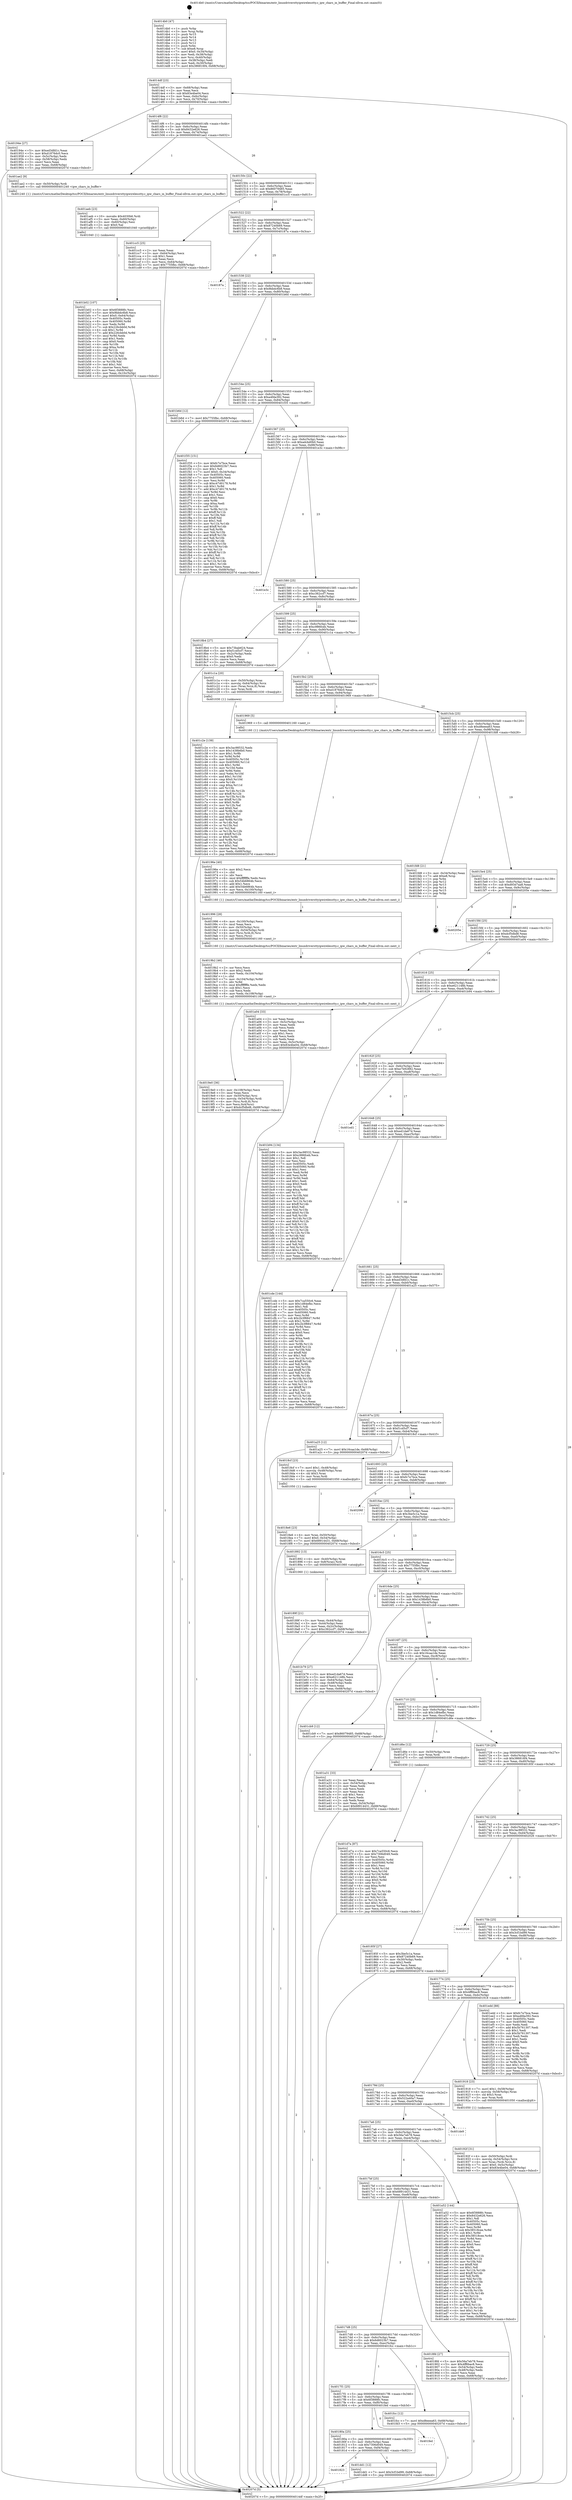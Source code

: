 digraph "0x4014b0" {
  label = "0x4014b0 (/mnt/c/Users/mathe/Desktop/tcc/POCII/binaries/extr_linuxdriversttyipwirelesstty.c_ipw_chars_in_buffer_Final-ollvm.out::main(0))"
  labelloc = "t"
  node[shape=record]

  Entry [label="",width=0.3,height=0.3,shape=circle,fillcolor=black,style=filled]
  "0x4014df" [label="{
     0x4014df [23]\l
     | [instrs]\l
     &nbsp;&nbsp;0x4014df \<+3\>: mov -0x68(%rbp),%eax\l
     &nbsp;&nbsp;0x4014e2 \<+2\>: mov %eax,%ecx\l
     &nbsp;&nbsp;0x4014e4 \<+6\>: sub $0x83e4be04,%ecx\l
     &nbsp;&nbsp;0x4014ea \<+3\>: mov %eax,-0x6c(%rbp)\l
     &nbsp;&nbsp;0x4014ed \<+3\>: mov %ecx,-0x70(%rbp)\l
     &nbsp;&nbsp;0x4014f0 \<+6\>: je 000000000040194e \<main+0x49e\>\l
  }"]
  "0x40194e" [label="{
     0x40194e [27]\l
     | [instrs]\l
     &nbsp;&nbsp;0x40194e \<+5\>: mov $0xed3dfd1c,%eax\l
     &nbsp;&nbsp;0x401953 \<+5\>: mov $0xd1876dc0,%ecx\l
     &nbsp;&nbsp;0x401958 \<+3\>: mov -0x5c(%rbp),%edx\l
     &nbsp;&nbsp;0x40195b \<+3\>: cmp -0x58(%rbp),%edx\l
     &nbsp;&nbsp;0x40195e \<+3\>: cmovl %ecx,%eax\l
     &nbsp;&nbsp;0x401961 \<+3\>: mov %eax,-0x68(%rbp)\l
     &nbsp;&nbsp;0x401964 \<+5\>: jmp 000000000040207d \<main+0xbcd\>\l
  }"]
  "0x4014f6" [label="{
     0x4014f6 [22]\l
     | [instrs]\l
     &nbsp;&nbsp;0x4014f6 \<+5\>: jmp 00000000004014fb \<main+0x4b\>\l
     &nbsp;&nbsp;0x4014fb \<+3\>: mov -0x6c(%rbp),%eax\l
     &nbsp;&nbsp;0x4014fe \<+5\>: sub $0x8432e626,%eax\l
     &nbsp;&nbsp;0x401503 \<+3\>: mov %eax,-0x74(%rbp)\l
     &nbsp;&nbsp;0x401506 \<+6\>: je 0000000000401ae2 \<main+0x632\>\l
  }"]
  Exit [label="",width=0.3,height=0.3,shape=circle,fillcolor=black,style=filled,peripheries=2]
  "0x401ae2" [label="{
     0x401ae2 [9]\l
     | [instrs]\l
     &nbsp;&nbsp;0x401ae2 \<+4\>: mov -0x50(%rbp),%rdi\l
     &nbsp;&nbsp;0x401ae6 \<+5\>: call 0000000000401240 \<ipw_chars_in_buffer\>\l
     | [calls]\l
     &nbsp;&nbsp;0x401240 \{1\} (/mnt/c/Users/mathe/Desktop/tcc/POCII/binaries/extr_linuxdriversttyipwirelesstty.c_ipw_chars_in_buffer_Final-ollvm.out::ipw_chars_in_buffer)\l
  }"]
  "0x40150c" [label="{
     0x40150c [22]\l
     | [instrs]\l
     &nbsp;&nbsp;0x40150c \<+5\>: jmp 0000000000401511 \<main+0x61\>\l
     &nbsp;&nbsp;0x401511 \<+3\>: mov -0x6c(%rbp),%eax\l
     &nbsp;&nbsp;0x401514 \<+5\>: sub $0x86079485,%eax\l
     &nbsp;&nbsp;0x401519 \<+3\>: mov %eax,-0x78(%rbp)\l
     &nbsp;&nbsp;0x40151c \<+6\>: je 0000000000401cc5 \<main+0x815\>\l
  }"]
  "0x401823" [label="{
     0x401823\l
  }", style=dashed]
  "0x401cc5" [label="{
     0x401cc5 [25]\l
     | [instrs]\l
     &nbsp;&nbsp;0x401cc5 \<+2\>: xor %eax,%eax\l
     &nbsp;&nbsp;0x401cc7 \<+3\>: mov -0x64(%rbp),%ecx\l
     &nbsp;&nbsp;0x401cca \<+3\>: sub $0x1,%eax\l
     &nbsp;&nbsp;0x401ccd \<+2\>: sub %eax,%ecx\l
     &nbsp;&nbsp;0x401ccf \<+3\>: mov %ecx,-0x64(%rbp)\l
     &nbsp;&nbsp;0x401cd2 \<+7\>: movl $0x7755fbc,-0x68(%rbp)\l
     &nbsp;&nbsp;0x401cd9 \<+5\>: jmp 000000000040207d \<main+0xbcd\>\l
  }"]
  "0x401522" [label="{
     0x401522 [22]\l
     | [instrs]\l
     &nbsp;&nbsp;0x401522 \<+5\>: jmp 0000000000401527 \<main+0x77\>\l
     &nbsp;&nbsp;0x401527 \<+3\>: mov -0x6c(%rbp),%eax\l
     &nbsp;&nbsp;0x40152a \<+5\>: sub $0x87240b69,%eax\l
     &nbsp;&nbsp;0x40152f \<+3\>: mov %eax,-0x7c(%rbp)\l
     &nbsp;&nbsp;0x401532 \<+6\>: je 000000000040187a \<main+0x3ca\>\l
  }"]
  "0x401dd1" [label="{
     0x401dd1 [12]\l
     | [instrs]\l
     &nbsp;&nbsp;0x401dd1 \<+7\>: movl $0x3cf1bd99,-0x68(%rbp)\l
     &nbsp;&nbsp;0x401dd8 \<+5\>: jmp 000000000040207d \<main+0xbcd\>\l
  }"]
  "0x40187a" [label="{
     0x40187a\l
  }", style=dashed]
  "0x401538" [label="{
     0x401538 [22]\l
     | [instrs]\l
     &nbsp;&nbsp;0x401538 \<+5\>: jmp 000000000040153d \<main+0x8d\>\l
     &nbsp;&nbsp;0x40153d \<+3\>: mov -0x6c(%rbp),%eax\l
     &nbsp;&nbsp;0x401540 \<+5\>: sub $0x9bbdc6b8,%eax\l
     &nbsp;&nbsp;0x401545 \<+3\>: mov %eax,-0x80(%rbp)\l
     &nbsp;&nbsp;0x401548 \<+6\>: je 0000000000401b6d \<main+0x6bd\>\l
  }"]
  "0x40180a" [label="{
     0x40180a [25]\l
     | [instrs]\l
     &nbsp;&nbsp;0x40180a \<+5\>: jmp 000000000040180f \<main+0x35f\>\l
     &nbsp;&nbsp;0x40180f \<+3\>: mov -0x6c(%rbp),%eax\l
     &nbsp;&nbsp;0x401812 \<+5\>: sub $0x7306d049,%eax\l
     &nbsp;&nbsp;0x401817 \<+6\>: mov %eax,-0xf4(%rbp)\l
     &nbsp;&nbsp;0x40181d \<+6\>: je 0000000000401dd1 \<main+0x921\>\l
  }"]
  "0x401b6d" [label="{
     0x401b6d [12]\l
     | [instrs]\l
     &nbsp;&nbsp;0x401b6d \<+7\>: movl $0x7755fbc,-0x68(%rbp)\l
     &nbsp;&nbsp;0x401b74 \<+5\>: jmp 000000000040207d \<main+0xbcd\>\l
  }"]
  "0x40154e" [label="{
     0x40154e [25]\l
     | [instrs]\l
     &nbsp;&nbsp;0x40154e \<+5\>: jmp 0000000000401553 \<main+0xa3\>\l
     &nbsp;&nbsp;0x401553 \<+3\>: mov -0x6c(%rbp),%eax\l
     &nbsp;&nbsp;0x401556 \<+5\>: sub $0xa4fda392,%eax\l
     &nbsp;&nbsp;0x40155b \<+6\>: mov %eax,-0x84(%rbp)\l
     &nbsp;&nbsp;0x401561 \<+6\>: je 0000000000401f35 \<main+0xa85\>\l
  }"]
  "0x401fed" [label="{
     0x401fed\l
  }", style=dashed]
  "0x401f35" [label="{
     0x401f35 [151]\l
     | [instrs]\l
     &nbsp;&nbsp;0x401f35 \<+5\>: mov $0xfc7e7bce,%eax\l
     &nbsp;&nbsp;0x401f3a \<+5\>: mov $0x6d6023b7,%ecx\l
     &nbsp;&nbsp;0x401f3f \<+2\>: mov $0x1,%dl\l
     &nbsp;&nbsp;0x401f41 \<+7\>: movl $0x0,-0x34(%rbp)\l
     &nbsp;&nbsp;0x401f48 \<+7\>: mov 0x40505c,%esi\l
     &nbsp;&nbsp;0x401f4f \<+7\>: mov 0x405060,%edi\l
     &nbsp;&nbsp;0x401f56 \<+3\>: mov %esi,%r8d\l
     &nbsp;&nbsp;0x401f59 \<+7\>: sub $0xc47d0178,%r8d\l
     &nbsp;&nbsp;0x401f60 \<+4\>: sub $0x1,%r8d\l
     &nbsp;&nbsp;0x401f64 \<+7\>: add $0xc47d0178,%r8d\l
     &nbsp;&nbsp;0x401f6b \<+4\>: imul %r8d,%esi\l
     &nbsp;&nbsp;0x401f6f \<+3\>: and $0x1,%esi\l
     &nbsp;&nbsp;0x401f72 \<+3\>: cmp $0x0,%esi\l
     &nbsp;&nbsp;0x401f75 \<+4\>: sete %r9b\l
     &nbsp;&nbsp;0x401f79 \<+3\>: cmp $0xa,%edi\l
     &nbsp;&nbsp;0x401f7c \<+4\>: setl %r10b\l
     &nbsp;&nbsp;0x401f80 \<+3\>: mov %r9b,%r11b\l
     &nbsp;&nbsp;0x401f83 \<+4\>: xor $0xff,%r11b\l
     &nbsp;&nbsp;0x401f87 \<+3\>: mov %r10b,%bl\l
     &nbsp;&nbsp;0x401f8a \<+3\>: xor $0xff,%bl\l
     &nbsp;&nbsp;0x401f8d \<+3\>: xor $0x1,%dl\l
     &nbsp;&nbsp;0x401f90 \<+3\>: mov %r11b,%r14b\l
     &nbsp;&nbsp;0x401f93 \<+4\>: and $0xff,%r14b\l
     &nbsp;&nbsp;0x401f97 \<+3\>: and %dl,%r9b\l
     &nbsp;&nbsp;0x401f9a \<+3\>: mov %bl,%r15b\l
     &nbsp;&nbsp;0x401f9d \<+4\>: and $0xff,%r15b\l
     &nbsp;&nbsp;0x401fa1 \<+3\>: and %dl,%r10b\l
     &nbsp;&nbsp;0x401fa4 \<+3\>: or %r9b,%r14b\l
     &nbsp;&nbsp;0x401fa7 \<+3\>: or %r10b,%r15b\l
     &nbsp;&nbsp;0x401faa \<+3\>: xor %r15b,%r14b\l
     &nbsp;&nbsp;0x401fad \<+3\>: or %bl,%r11b\l
     &nbsp;&nbsp;0x401fb0 \<+4\>: xor $0xff,%r11b\l
     &nbsp;&nbsp;0x401fb4 \<+3\>: or $0x1,%dl\l
     &nbsp;&nbsp;0x401fb7 \<+3\>: and %dl,%r11b\l
     &nbsp;&nbsp;0x401fba \<+3\>: or %r11b,%r14b\l
     &nbsp;&nbsp;0x401fbd \<+4\>: test $0x1,%r14b\l
     &nbsp;&nbsp;0x401fc1 \<+3\>: cmovne %ecx,%eax\l
     &nbsp;&nbsp;0x401fc4 \<+3\>: mov %eax,-0x68(%rbp)\l
     &nbsp;&nbsp;0x401fc7 \<+5\>: jmp 000000000040207d \<main+0xbcd\>\l
  }"]
  "0x401567" [label="{
     0x401567 [25]\l
     | [instrs]\l
     &nbsp;&nbsp;0x401567 \<+5\>: jmp 000000000040156c \<main+0xbc\>\l
     &nbsp;&nbsp;0x40156c \<+3\>: mov -0x6c(%rbp),%eax\l
     &nbsp;&nbsp;0x40156f \<+5\>: sub $0xadcbd0b0,%eax\l
     &nbsp;&nbsp;0x401574 \<+6\>: mov %eax,-0x88(%rbp)\l
     &nbsp;&nbsp;0x40157a \<+6\>: je 0000000000401e3c \<main+0x98c\>\l
  }"]
  "0x4017f1" [label="{
     0x4017f1 [25]\l
     | [instrs]\l
     &nbsp;&nbsp;0x4017f1 \<+5\>: jmp 00000000004017f6 \<main+0x346\>\l
     &nbsp;&nbsp;0x4017f6 \<+3\>: mov -0x6c(%rbp),%eax\l
     &nbsp;&nbsp;0x4017f9 \<+5\>: sub $0x6f3888fc,%eax\l
     &nbsp;&nbsp;0x4017fe \<+6\>: mov %eax,-0xf0(%rbp)\l
     &nbsp;&nbsp;0x401804 \<+6\>: je 0000000000401fed \<main+0xb3d\>\l
  }"]
  "0x401e3c" [label="{
     0x401e3c\l
  }", style=dashed]
  "0x401580" [label="{
     0x401580 [25]\l
     | [instrs]\l
     &nbsp;&nbsp;0x401580 \<+5\>: jmp 0000000000401585 \<main+0xd5\>\l
     &nbsp;&nbsp;0x401585 \<+3\>: mov -0x6c(%rbp),%eax\l
     &nbsp;&nbsp;0x401588 \<+5\>: sub $0xc362ccf7,%eax\l
     &nbsp;&nbsp;0x40158d \<+6\>: mov %eax,-0x8c(%rbp)\l
     &nbsp;&nbsp;0x401593 \<+6\>: je 00000000004018b4 \<main+0x404\>\l
  }"]
  "0x401fcc" [label="{
     0x401fcc [12]\l
     | [instrs]\l
     &nbsp;&nbsp;0x401fcc \<+7\>: movl $0xd8eeea63,-0x68(%rbp)\l
     &nbsp;&nbsp;0x401fd3 \<+5\>: jmp 000000000040207d \<main+0xbcd\>\l
  }"]
  "0x4018b4" [label="{
     0x4018b4 [27]\l
     | [instrs]\l
     &nbsp;&nbsp;0x4018b4 \<+5\>: mov $0x73bab624,%eax\l
     &nbsp;&nbsp;0x4018b9 \<+5\>: mov $0xf1cd5cf7,%ecx\l
     &nbsp;&nbsp;0x4018be \<+3\>: mov -0x2c(%rbp),%edx\l
     &nbsp;&nbsp;0x4018c1 \<+3\>: cmp $0x0,%edx\l
     &nbsp;&nbsp;0x4018c4 \<+3\>: cmove %ecx,%eax\l
     &nbsp;&nbsp;0x4018c7 \<+3\>: mov %eax,-0x68(%rbp)\l
     &nbsp;&nbsp;0x4018ca \<+5\>: jmp 000000000040207d \<main+0xbcd\>\l
  }"]
  "0x401599" [label="{
     0x401599 [25]\l
     | [instrs]\l
     &nbsp;&nbsp;0x401599 \<+5\>: jmp 000000000040159e \<main+0xee\>\l
     &nbsp;&nbsp;0x40159e \<+3\>: mov -0x6c(%rbp),%eax\l
     &nbsp;&nbsp;0x4015a1 \<+5\>: sub $0xc986fceb,%eax\l
     &nbsp;&nbsp;0x4015a6 \<+6\>: mov %eax,-0x90(%rbp)\l
     &nbsp;&nbsp;0x4015ac \<+6\>: je 0000000000401c1a \<main+0x76a\>\l
  }"]
  "0x401d7a" [label="{
     0x401d7a [87]\l
     | [instrs]\l
     &nbsp;&nbsp;0x401d7a \<+5\>: mov $0x7ca550c6,%ecx\l
     &nbsp;&nbsp;0x401d7f \<+5\>: mov $0x7306d049,%edx\l
     &nbsp;&nbsp;0x401d84 \<+2\>: xor %esi,%esi\l
     &nbsp;&nbsp;0x401d86 \<+8\>: mov 0x40505c,%r8d\l
     &nbsp;&nbsp;0x401d8e \<+8\>: mov 0x405060,%r9d\l
     &nbsp;&nbsp;0x401d96 \<+3\>: sub $0x1,%esi\l
     &nbsp;&nbsp;0x401d99 \<+3\>: mov %r8d,%r10d\l
     &nbsp;&nbsp;0x401d9c \<+3\>: add %esi,%r10d\l
     &nbsp;&nbsp;0x401d9f \<+4\>: imul %r10d,%r8d\l
     &nbsp;&nbsp;0x401da3 \<+4\>: and $0x1,%r8d\l
     &nbsp;&nbsp;0x401da7 \<+4\>: cmp $0x0,%r8d\l
     &nbsp;&nbsp;0x401dab \<+4\>: sete %r11b\l
     &nbsp;&nbsp;0x401daf \<+4\>: cmp $0xa,%r9d\l
     &nbsp;&nbsp;0x401db3 \<+3\>: setl %bl\l
     &nbsp;&nbsp;0x401db6 \<+3\>: mov %r11b,%r14b\l
     &nbsp;&nbsp;0x401db9 \<+3\>: and %bl,%r14b\l
     &nbsp;&nbsp;0x401dbc \<+3\>: xor %bl,%r11b\l
     &nbsp;&nbsp;0x401dbf \<+3\>: or %r11b,%r14b\l
     &nbsp;&nbsp;0x401dc2 \<+4\>: test $0x1,%r14b\l
     &nbsp;&nbsp;0x401dc6 \<+3\>: cmovne %edx,%ecx\l
     &nbsp;&nbsp;0x401dc9 \<+3\>: mov %ecx,-0x68(%rbp)\l
     &nbsp;&nbsp;0x401dcc \<+5\>: jmp 000000000040207d \<main+0xbcd\>\l
  }"]
  "0x401c1a" [label="{
     0x401c1a [20]\l
     | [instrs]\l
     &nbsp;&nbsp;0x401c1a \<+4\>: mov -0x50(%rbp),%rax\l
     &nbsp;&nbsp;0x401c1e \<+4\>: movslq -0x64(%rbp),%rcx\l
     &nbsp;&nbsp;0x401c22 \<+4\>: mov (%rax,%rcx,8),%rax\l
     &nbsp;&nbsp;0x401c26 \<+3\>: mov %rax,%rdi\l
     &nbsp;&nbsp;0x401c29 \<+5\>: call 0000000000401030 \<free@plt\>\l
     | [calls]\l
     &nbsp;&nbsp;0x401030 \{1\} (unknown)\l
  }"]
  "0x4015b2" [label="{
     0x4015b2 [25]\l
     | [instrs]\l
     &nbsp;&nbsp;0x4015b2 \<+5\>: jmp 00000000004015b7 \<main+0x107\>\l
     &nbsp;&nbsp;0x4015b7 \<+3\>: mov -0x6c(%rbp),%eax\l
     &nbsp;&nbsp;0x4015ba \<+5\>: sub $0xd1876dc0,%eax\l
     &nbsp;&nbsp;0x4015bf \<+6\>: mov %eax,-0x94(%rbp)\l
     &nbsp;&nbsp;0x4015c5 \<+6\>: je 0000000000401969 \<main+0x4b9\>\l
  }"]
  "0x401c2e" [label="{
     0x401c2e [139]\l
     | [instrs]\l
     &nbsp;&nbsp;0x401c2e \<+5\>: mov $0x3ac98532,%edx\l
     &nbsp;&nbsp;0x401c33 \<+5\>: mov $0x1438b6b0,%esi\l
     &nbsp;&nbsp;0x401c38 \<+3\>: mov $0x1,%r8b\l
     &nbsp;&nbsp;0x401c3b \<+3\>: xor %r9d,%r9d\l
     &nbsp;&nbsp;0x401c3e \<+8\>: mov 0x40505c,%r10d\l
     &nbsp;&nbsp;0x401c46 \<+8\>: mov 0x405060,%r11d\l
     &nbsp;&nbsp;0x401c4e \<+4\>: sub $0x1,%r9d\l
     &nbsp;&nbsp;0x401c52 \<+3\>: mov %r10d,%ebx\l
     &nbsp;&nbsp;0x401c55 \<+3\>: add %r9d,%ebx\l
     &nbsp;&nbsp;0x401c58 \<+4\>: imul %ebx,%r10d\l
     &nbsp;&nbsp;0x401c5c \<+4\>: and $0x1,%r10d\l
     &nbsp;&nbsp;0x401c60 \<+4\>: cmp $0x0,%r10d\l
     &nbsp;&nbsp;0x401c64 \<+4\>: sete %r14b\l
     &nbsp;&nbsp;0x401c68 \<+4\>: cmp $0xa,%r11d\l
     &nbsp;&nbsp;0x401c6c \<+4\>: setl %r15b\l
     &nbsp;&nbsp;0x401c70 \<+3\>: mov %r14b,%r12b\l
     &nbsp;&nbsp;0x401c73 \<+4\>: xor $0xff,%r12b\l
     &nbsp;&nbsp;0x401c77 \<+3\>: mov %r15b,%r13b\l
     &nbsp;&nbsp;0x401c7a \<+4\>: xor $0xff,%r13b\l
     &nbsp;&nbsp;0x401c7e \<+4\>: xor $0x0,%r8b\l
     &nbsp;&nbsp;0x401c82 \<+3\>: mov %r12b,%al\l
     &nbsp;&nbsp;0x401c85 \<+2\>: and $0x0,%al\l
     &nbsp;&nbsp;0x401c87 \<+3\>: and %r8b,%r14b\l
     &nbsp;&nbsp;0x401c8a \<+3\>: mov %r13b,%cl\l
     &nbsp;&nbsp;0x401c8d \<+3\>: and $0x0,%cl\l
     &nbsp;&nbsp;0x401c90 \<+3\>: and %r8b,%r15b\l
     &nbsp;&nbsp;0x401c93 \<+3\>: or %r14b,%al\l
     &nbsp;&nbsp;0x401c96 \<+3\>: or %r15b,%cl\l
     &nbsp;&nbsp;0x401c99 \<+2\>: xor %cl,%al\l
     &nbsp;&nbsp;0x401c9b \<+3\>: or %r13b,%r12b\l
     &nbsp;&nbsp;0x401c9e \<+4\>: xor $0xff,%r12b\l
     &nbsp;&nbsp;0x401ca2 \<+4\>: or $0x0,%r8b\l
     &nbsp;&nbsp;0x401ca6 \<+3\>: and %r8b,%r12b\l
     &nbsp;&nbsp;0x401ca9 \<+3\>: or %r12b,%al\l
     &nbsp;&nbsp;0x401cac \<+2\>: test $0x1,%al\l
     &nbsp;&nbsp;0x401cae \<+3\>: cmovne %esi,%edx\l
     &nbsp;&nbsp;0x401cb1 \<+3\>: mov %edx,-0x68(%rbp)\l
     &nbsp;&nbsp;0x401cb4 \<+5\>: jmp 000000000040207d \<main+0xbcd\>\l
  }"]
  "0x401969" [label="{
     0x401969 [5]\l
     | [instrs]\l
     &nbsp;&nbsp;0x401969 \<+5\>: call 0000000000401160 \<next_i\>\l
     | [calls]\l
     &nbsp;&nbsp;0x401160 \{1\} (/mnt/c/Users/mathe/Desktop/tcc/POCII/binaries/extr_linuxdriversttyipwirelesstty.c_ipw_chars_in_buffer_Final-ollvm.out::next_i)\l
  }"]
  "0x4015cb" [label="{
     0x4015cb [25]\l
     | [instrs]\l
     &nbsp;&nbsp;0x4015cb \<+5\>: jmp 00000000004015d0 \<main+0x120\>\l
     &nbsp;&nbsp;0x4015d0 \<+3\>: mov -0x6c(%rbp),%eax\l
     &nbsp;&nbsp;0x4015d3 \<+5\>: sub $0xd8eeea63,%eax\l
     &nbsp;&nbsp;0x4015d8 \<+6\>: mov %eax,-0x98(%rbp)\l
     &nbsp;&nbsp;0x4015de \<+6\>: je 0000000000401fd8 \<main+0xb28\>\l
  }"]
  "0x401b02" [label="{
     0x401b02 [107]\l
     | [instrs]\l
     &nbsp;&nbsp;0x401b02 \<+5\>: mov $0x6f3888fc,%esi\l
     &nbsp;&nbsp;0x401b07 \<+5\>: mov $0x9bbdc6b8,%ecx\l
     &nbsp;&nbsp;0x401b0c \<+7\>: movl $0x0,-0x64(%rbp)\l
     &nbsp;&nbsp;0x401b13 \<+7\>: mov 0x40505c,%edx\l
     &nbsp;&nbsp;0x401b1a \<+8\>: mov 0x405060,%r8d\l
     &nbsp;&nbsp;0x401b22 \<+3\>: mov %edx,%r9d\l
     &nbsp;&nbsp;0x401b25 \<+7\>: sub $0x226cbb0d,%r9d\l
     &nbsp;&nbsp;0x401b2c \<+4\>: sub $0x1,%r9d\l
     &nbsp;&nbsp;0x401b30 \<+7\>: add $0x226cbb0d,%r9d\l
     &nbsp;&nbsp;0x401b37 \<+4\>: imul %r9d,%edx\l
     &nbsp;&nbsp;0x401b3b \<+3\>: and $0x1,%edx\l
     &nbsp;&nbsp;0x401b3e \<+3\>: cmp $0x0,%edx\l
     &nbsp;&nbsp;0x401b41 \<+4\>: sete %r10b\l
     &nbsp;&nbsp;0x401b45 \<+4\>: cmp $0xa,%r8d\l
     &nbsp;&nbsp;0x401b49 \<+4\>: setl %r11b\l
     &nbsp;&nbsp;0x401b4d \<+3\>: mov %r10b,%bl\l
     &nbsp;&nbsp;0x401b50 \<+3\>: and %r11b,%bl\l
     &nbsp;&nbsp;0x401b53 \<+3\>: xor %r11b,%r10b\l
     &nbsp;&nbsp;0x401b56 \<+3\>: or %r10b,%bl\l
     &nbsp;&nbsp;0x401b59 \<+3\>: test $0x1,%bl\l
     &nbsp;&nbsp;0x401b5c \<+3\>: cmovne %ecx,%esi\l
     &nbsp;&nbsp;0x401b5f \<+3\>: mov %esi,-0x68(%rbp)\l
     &nbsp;&nbsp;0x401b62 \<+6\>: mov %eax,-0x10c(%rbp)\l
     &nbsp;&nbsp;0x401b68 \<+5\>: jmp 000000000040207d \<main+0xbcd\>\l
  }"]
  "0x401fd8" [label="{
     0x401fd8 [21]\l
     | [instrs]\l
     &nbsp;&nbsp;0x401fd8 \<+3\>: mov -0x34(%rbp),%eax\l
     &nbsp;&nbsp;0x401fdb \<+7\>: add $0xe8,%rsp\l
     &nbsp;&nbsp;0x401fe2 \<+1\>: pop %rbx\l
     &nbsp;&nbsp;0x401fe3 \<+2\>: pop %r12\l
     &nbsp;&nbsp;0x401fe5 \<+2\>: pop %r13\l
     &nbsp;&nbsp;0x401fe7 \<+2\>: pop %r14\l
     &nbsp;&nbsp;0x401fe9 \<+2\>: pop %r15\l
     &nbsp;&nbsp;0x401feb \<+1\>: pop %rbp\l
     &nbsp;&nbsp;0x401fec \<+1\>: ret\l
  }"]
  "0x4015e4" [label="{
     0x4015e4 [25]\l
     | [instrs]\l
     &nbsp;&nbsp;0x4015e4 \<+5\>: jmp 00000000004015e9 \<main+0x139\>\l
     &nbsp;&nbsp;0x4015e9 \<+3\>: mov -0x6c(%rbp),%eax\l
     &nbsp;&nbsp;0x4015ec \<+5\>: sub $0xd93d7aa8,%eax\l
     &nbsp;&nbsp;0x4015f1 \<+6\>: mov %eax,-0x9c(%rbp)\l
     &nbsp;&nbsp;0x4015f7 \<+6\>: je 000000000040205e \<main+0xbae\>\l
  }"]
  "0x401aeb" [label="{
     0x401aeb [23]\l
     | [instrs]\l
     &nbsp;&nbsp;0x401aeb \<+10\>: movabs $0x4030b6,%rdi\l
     &nbsp;&nbsp;0x401af5 \<+3\>: mov %eax,-0x60(%rbp)\l
     &nbsp;&nbsp;0x401af8 \<+3\>: mov -0x60(%rbp),%esi\l
     &nbsp;&nbsp;0x401afb \<+2\>: mov $0x0,%al\l
     &nbsp;&nbsp;0x401afd \<+5\>: call 0000000000401040 \<printf@plt\>\l
     | [calls]\l
     &nbsp;&nbsp;0x401040 \{1\} (unknown)\l
  }"]
  "0x40205e" [label="{
     0x40205e\l
  }", style=dashed]
  "0x4015fd" [label="{
     0x4015fd [25]\l
     | [instrs]\l
     &nbsp;&nbsp;0x4015fd \<+5\>: jmp 0000000000401602 \<main+0x152\>\l
     &nbsp;&nbsp;0x401602 \<+3\>: mov -0x6c(%rbp),%eax\l
     &nbsp;&nbsp;0x401605 \<+5\>: sub $0xdcf5dbd8,%eax\l
     &nbsp;&nbsp;0x40160a \<+6\>: mov %eax,-0xa0(%rbp)\l
     &nbsp;&nbsp;0x401610 \<+6\>: je 0000000000401a04 \<main+0x554\>\l
  }"]
  "0x4019e0" [label="{
     0x4019e0 [36]\l
     | [instrs]\l
     &nbsp;&nbsp;0x4019e0 \<+6\>: mov -0x108(%rbp),%ecx\l
     &nbsp;&nbsp;0x4019e6 \<+3\>: imul %eax,%ecx\l
     &nbsp;&nbsp;0x4019e9 \<+4\>: mov -0x50(%rbp),%rsi\l
     &nbsp;&nbsp;0x4019ed \<+4\>: movslq -0x54(%rbp),%rdi\l
     &nbsp;&nbsp;0x4019f1 \<+4\>: mov (%rsi,%rdi,8),%rsi\l
     &nbsp;&nbsp;0x4019f5 \<+3\>: mov %ecx,0x4(%rsi)\l
     &nbsp;&nbsp;0x4019f8 \<+7\>: movl $0xdcf5dbd8,-0x68(%rbp)\l
     &nbsp;&nbsp;0x4019ff \<+5\>: jmp 000000000040207d \<main+0xbcd\>\l
  }"]
  "0x401a04" [label="{
     0x401a04 [33]\l
     | [instrs]\l
     &nbsp;&nbsp;0x401a04 \<+2\>: xor %eax,%eax\l
     &nbsp;&nbsp;0x401a06 \<+3\>: mov -0x5c(%rbp),%ecx\l
     &nbsp;&nbsp;0x401a09 \<+2\>: mov %eax,%edx\l
     &nbsp;&nbsp;0x401a0b \<+2\>: sub %ecx,%edx\l
     &nbsp;&nbsp;0x401a0d \<+2\>: mov %eax,%ecx\l
     &nbsp;&nbsp;0x401a0f \<+3\>: sub $0x1,%ecx\l
     &nbsp;&nbsp;0x401a12 \<+2\>: add %ecx,%edx\l
     &nbsp;&nbsp;0x401a14 \<+2\>: sub %edx,%eax\l
     &nbsp;&nbsp;0x401a16 \<+3\>: mov %eax,-0x5c(%rbp)\l
     &nbsp;&nbsp;0x401a19 \<+7\>: movl $0x83e4be04,-0x68(%rbp)\l
     &nbsp;&nbsp;0x401a20 \<+5\>: jmp 000000000040207d \<main+0xbcd\>\l
  }"]
  "0x401616" [label="{
     0x401616 [25]\l
     | [instrs]\l
     &nbsp;&nbsp;0x401616 \<+5\>: jmp 000000000040161b \<main+0x16b\>\l
     &nbsp;&nbsp;0x40161b \<+3\>: mov -0x6c(%rbp),%eax\l
     &nbsp;&nbsp;0x40161e \<+5\>: sub $0xe621148b,%eax\l
     &nbsp;&nbsp;0x401623 \<+6\>: mov %eax,-0xa4(%rbp)\l
     &nbsp;&nbsp;0x401629 \<+6\>: je 0000000000401b94 \<main+0x6e4\>\l
  }"]
  "0x4019b2" [label="{
     0x4019b2 [46]\l
     | [instrs]\l
     &nbsp;&nbsp;0x4019b2 \<+2\>: xor %ecx,%ecx\l
     &nbsp;&nbsp;0x4019b4 \<+5\>: mov $0x2,%edx\l
     &nbsp;&nbsp;0x4019b9 \<+6\>: mov %edx,-0x104(%rbp)\l
     &nbsp;&nbsp;0x4019bf \<+1\>: cltd\l
     &nbsp;&nbsp;0x4019c0 \<+7\>: mov -0x104(%rbp),%r8d\l
     &nbsp;&nbsp;0x4019c7 \<+3\>: idiv %r8d\l
     &nbsp;&nbsp;0x4019ca \<+6\>: imul $0xfffffffe,%edx,%edx\l
     &nbsp;&nbsp;0x4019d0 \<+3\>: sub $0x1,%ecx\l
     &nbsp;&nbsp;0x4019d3 \<+2\>: sub %ecx,%edx\l
     &nbsp;&nbsp;0x4019d5 \<+6\>: mov %edx,-0x108(%rbp)\l
     &nbsp;&nbsp;0x4019db \<+5\>: call 0000000000401160 \<next_i\>\l
     | [calls]\l
     &nbsp;&nbsp;0x401160 \{1\} (/mnt/c/Users/mathe/Desktop/tcc/POCII/binaries/extr_linuxdriversttyipwirelesstty.c_ipw_chars_in_buffer_Final-ollvm.out::next_i)\l
  }"]
  "0x401b94" [label="{
     0x401b94 [134]\l
     | [instrs]\l
     &nbsp;&nbsp;0x401b94 \<+5\>: mov $0x3ac98532,%eax\l
     &nbsp;&nbsp;0x401b99 \<+5\>: mov $0xc986fceb,%ecx\l
     &nbsp;&nbsp;0x401b9e \<+2\>: mov $0x1,%dl\l
     &nbsp;&nbsp;0x401ba0 \<+2\>: xor %esi,%esi\l
     &nbsp;&nbsp;0x401ba2 \<+7\>: mov 0x40505c,%edi\l
     &nbsp;&nbsp;0x401ba9 \<+8\>: mov 0x405060,%r8d\l
     &nbsp;&nbsp;0x401bb1 \<+3\>: sub $0x1,%esi\l
     &nbsp;&nbsp;0x401bb4 \<+3\>: mov %edi,%r9d\l
     &nbsp;&nbsp;0x401bb7 \<+3\>: add %esi,%r9d\l
     &nbsp;&nbsp;0x401bba \<+4\>: imul %r9d,%edi\l
     &nbsp;&nbsp;0x401bbe \<+3\>: and $0x1,%edi\l
     &nbsp;&nbsp;0x401bc1 \<+3\>: cmp $0x0,%edi\l
     &nbsp;&nbsp;0x401bc4 \<+4\>: sete %r10b\l
     &nbsp;&nbsp;0x401bc8 \<+4\>: cmp $0xa,%r8d\l
     &nbsp;&nbsp;0x401bcc \<+4\>: setl %r11b\l
     &nbsp;&nbsp;0x401bd0 \<+3\>: mov %r10b,%bl\l
     &nbsp;&nbsp;0x401bd3 \<+3\>: xor $0xff,%bl\l
     &nbsp;&nbsp;0x401bd6 \<+3\>: mov %r11b,%r14b\l
     &nbsp;&nbsp;0x401bd9 \<+4\>: xor $0xff,%r14b\l
     &nbsp;&nbsp;0x401bdd \<+3\>: xor $0x0,%dl\l
     &nbsp;&nbsp;0x401be0 \<+3\>: mov %bl,%r15b\l
     &nbsp;&nbsp;0x401be3 \<+4\>: and $0x0,%r15b\l
     &nbsp;&nbsp;0x401be7 \<+3\>: and %dl,%r10b\l
     &nbsp;&nbsp;0x401bea \<+3\>: mov %r14b,%r12b\l
     &nbsp;&nbsp;0x401bed \<+4\>: and $0x0,%r12b\l
     &nbsp;&nbsp;0x401bf1 \<+3\>: and %dl,%r11b\l
     &nbsp;&nbsp;0x401bf4 \<+3\>: or %r10b,%r15b\l
     &nbsp;&nbsp;0x401bf7 \<+3\>: or %r11b,%r12b\l
     &nbsp;&nbsp;0x401bfa \<+3\>: xor %r12b,%r15b\l
     &nbsp;&nbsp;0x401bfd \<+3\>: or %r14b,%bl\l
     &nbsp;&nbsp;0x401c00 \<+3\>: xor $0xff,%bl\l
     &nbsp;&nbsp;0x401c03 \<+3\>: or $0x0,%dl\l
     &nbsp;&nbsp;0x401c06 \<+2\>: and %dl,%bl\l
     &nbsp;&nbsp;0x401c08 \<+3\>: or %bl,%r15b\l
     &nbsp;&nbsp;0x401c0b \<+4\>: test $0x1,%r15b\l
     &nbsp;&nbsp;0x401c0f \<+3\>: cmovne %ecx,%eax\l
     &nbsp;&nbsp;0x401c12 \<+3\>: mov %eax,-0x68(%rbp)\l
     &nbsp;&nbsp;0x401c15 \<+5\>: jmp 000000000040207d \<main+0xbcd\>\l
  }"]
  "0x40162f" [label="{
     0x40162f [25]\l
     | [instrs]\l
     &nbsp;&nbsp;0x40162f \<+5\>: jmp 0000000000401634 \<main+0x184\>\l
     &nbsp;&nbsp;0x401634 \<+3\>: mov -0x6c(%rbp),%eax\l
     &nbsp;&nbsp;0x401637 \<+5\>: sub $0xe7b92882,%eax\l
     &nbsp;&nbsp;0x40163c \<+6\>: mov %eax,-0xa8(%rbp)\l
     &nbsp;&nbsp;0x401642 \<+6\>: je 0000000000401ed1 \<main+0xa21\>\l
  }"]
  "0x401996" [label="{
     0x401996 [28]\l
     | [instrs]\l
     &nbsp;&nbsp;0x401996 \<+6\>: mov -0x100(%rbp),%ecx\l
     &nbsp;&nbsp;0x40199c \<+3\>: imul %eax,%ecx\l
     &nbsp;&nbsp;0x40199f \<+4\>: mov -0x50(%rbp),%rsi\l
     &nbsp;&nbsp;0x4019a3 \<+4\>: movslq -0x54(%rbp),%rdi\l
     &nbsp;&nbsp;0x4019a7 \<+4\>: mov (%rsi,%rdi,8),%rsi\l
     &nbsp;&nbsp;0x4019ab \<+2\>: mov %ecx,(%rsi)\l
     &nbsp;&nbsp;0x4019ad \<+5\>: call 0000000000401160 \<next_i\>\l
     | [calls]\l
     &nbsp;&nbsp;0x401160 \{1\} (/mnt/c/Users/mathe/Desktop/tcc/POCII/binaries/extr_linuxdriversttyipwirelesstty.c_ipw_chars_in_buffer_Final-ollvm.out::next_i)\l
  }"]
  "0x401ed1" [label="{
     0x401ed1\l
  }", style=dashed]
  "0x401648" [label="{
     0x401648 [25]\l
     | [instrs]\l
     &nbsp;&nbsp;0x401648 \<+5\>: jmp 000000000040164d \<main+0x19d\>\l
     &nbsp;&nbsp;0x40164d \<+3\>: mov -0x6c(%rbp),%eax\l
     &nbsp;&nbsp;0x401650 \<+5\>: sub $0xed1da67d,%eax\l
     &nbsp;&nbsp;0x401655 \<+6\>: mov %eax,-0xac(%rbp)\l
     &nbsp;&nbsp;0x40165b \<+6\>: je 0000000000401cde \<main+0x82e\>\l
  }"]
  "0x40196e" [label="{
     0x40196e [40]\l
     | [instrs]\l
     &nbsp;&nbsp;0x40196e \<+5\>: mov $0x2,%ecx\l
     &nbsp;&nbsp;0x401973 \<+1\>: cltd\l
     &nbsp;&nbsp;0x401974 \<+2\>: idiv %ecx\l
     &nbsp;&nbsp;0x401976 \<+6\>: imul $0xfffffffe,%edx,%ecx\l
     &nbsp;&nbsp;0x40197c \<+6\>: sub $0x54b6864b,%ecx\l
     &nbsp;&nbsp;0x401982 \<+3\>: add $0x1,%ecx\l
     &nbsp;&nbsp;0x401985 \<+6\>: add $0x54b6864b,%ecx\l
     &nbsp;&nbsp;0x40198b \<+6\>: mov %ecx,-0x100(%rbp)\l
     &nbsp;&nbsp;0x401991 \<+5\>: call 0000000000401160 \<next_i\>\l
     | [calls]\l
     &nbsp;&nbsp;0x401160 \{1\} (/mnt/c/Users/mathe/Desktop/tcc/POCII/binaries/extr_linuxdriversttyipwirelesstty.c_ipw_chars_in_buffer_Final-ollvm.out::next_i)\l
  }"]
  "0x401cde" [label="{
     0x401cde [144]\l
     | [instrs]\l
     &nbsp;&nbsp;0x401cde \<+5\>: mov $0x7ca550c6,%eax\l
     &nbsp;&nbsp;0x401ce3 \<+5\>: mov $0x1d84efbc,%ecx\l
     &nbsp;&nbsp;0x401ce8 \<+2\>: mov $0x1,%dl\l
     &nbsp;&nbsp;0x401cea \<+7\>: mov 0x40505c,%esi\l
     &nbsp;&nbsp;0x401cf1 \<+7\>: mov 0x405060,%edi\l
     &nbsp;&nbsp;0x401cf8 \<+3\>: mov %esi,%r8d\l
     &nbsp;&nbsp;0x401cfb \<+7\>: sub $0x2b3f8847,%r8d\l
     &nbsp;&nbsp;0x401d02 \<+4\>: sub $0x1,%r8d\l
     &nbsp;&nbsp;0x401d06 \<+7\>: add $0x2b3f8847,%r8d\l
     &nbsp;&nbsp;0x401d0d \<+4\>: imul %r8d,%esi\l
     &nbsp;&nbsp;0x401d11 \<+3\>: and $0x1,%esi\l
     &nbsp;&nbsp;0x401d14 \<+3\>: cmp $0x0,%esi\l
     &nbsp;&nbsp;0x401d17 \<+4\>: sete %r9b\l
     &nbsp;&nbsp;0x401d1b \<+3\>: cmp $0xa,%edi\l
     &nbsp;&nbsp;0x401d1e \<+4\>: setl %r10b\l
     &nbsp;&nbsp;0x401d22 \<+3\>: mov %r9b,%r11b\l
     &nbsp;&nbsp;0x401d25 \<+4\>: xor $0xff,%r11b\l
     &nbsp;&nbsp;0x401d29 \<+3\>: mov %r10b,%bl\l
     &nbsp;&nbsp;0x401d2c \<+3\>: xor $0xff,%bl\l
     &nbsp;&nbsp;0x401d2f \<+3\>: xor $0x1,%dl\l
     &nbsp;&nbsp;0x401d32 \<+3\>: mov %r11b,%r14b\l
     &nbsp;&nbsp;0x401d35 \<+4\>: and $0xff,%r14b\l
     &nbsp;&nbsp;0x401d39 \<+3\>: and %dl,%r9b\l
     &nbsp;&nbsp;0x401d3c \<+3\>: mov %bl,%r15b\l
     &nbsp;&nbsp;0x401d3f \<+4\>: and $0xff,%r15b\l
     &nbsp;&nbsp;0x401d43 \<+3\>: and %dl,%r10b\l
     &nbsp;&nbsp;0x401d46 \<+3\>: or %r9b,%r14b\l
     &nbsp;&nbsp;0x401d49 \<+3\>: or %r10b,%r15b\l
     &nbsp;&nbsp;0x401d4c \<+3\>: xor %r15b,%r14b\l
     &nbsp;&nbsp;0x401d4f \<+3\>: or %bl,%r11b\l
     &nbsp;&nbsp;0x401d52 \<+4\>: xor $0xff,%r11b\l
     &nbsp;&nbsp;0x401d56 \<+3\>: or $0x1,%dl\l
     &nbsp;&nbsp;0x401d59 \<+3\>: and %dl,%r11b\l
     &nbsp;&nbsp;0x401d5c \<+3\>: or %r11b,%r14b\l
     &nbsp;&nbsp;0x401d5f \<+4\>: test $0x1,%r14b\l
     &nbsp;&nbsp;0x401d63 \<+3\>: cmovne %ecx,%eax\l
     &nbsp;&nbsp;0x401d66 \<+3\>: mov %eax,-0x68(%rbp)\l
     &nbsp;&nbsp;0x401d69 \<+5\>: jmp 000000000040207d \<main+0xbcd\>\l
  }"]
  "0x401661" [label="{
     0x401661 [25]\l
     | [instrs]\l
     &nbsp;&nbsp;0x401661 \<+5\>: jmp 0000000000401666 \<main+0x1b6\>\l
     &nbsp;&nbsp;0x401666 \<+3\>: mov -0x6c(%rbp),%eax\l
     &nbsp;&nbsp;0x401669 \<+5\>: sub $0xed3dfd1c,%eax\l
     &nbsp;&nbsp;0x40166e \<+6\>: mov %eax,-0xb0(%rbp)\l
     &nbsp;&nbsp;0x401674 \<+6\>: je 0000000000401a25 \<main+0x575\>\l
  }"]
  "0x40192f" [label="{
     0x40192f [31]\l
     | [instrs]\l
     &nbsp;&nbsp;0x40192f \<+4\>: mov -0x50(%rbp),%rdi\l
     &nbsp;&nbsp;0x401933 \<+4\>: movslq -0x54(%rbp),%rcx\l
     &nbsp;&nbsp;0x401937 \<+4\>: mov %rax,(%rdi,%rcx,8)\l
     &nbsp;&nbsp;0x40193b \<+7\>: movl $0x0,-0x5c(%rbp)\l
     &nbsp;&nbsp;0x401942 \<+7\>: movl $0x83e4be04,-0x68(%rbp)\l
     &nbsp;&nbsp;0x401949 \<+5\>: jmp 000000000040207d \<main+0xbcd\>\l
  }"]
  "0x401a25" [label="{
     0x401a25 [12]\l
     | [instrs]\l
     &nbsp;&nbsp;0x401a25 \<+7\>: movl $0x16caa1de,-0x68(%rbp)\l
     &nbsp;&nbsp;0x401a2c \<+5\>: jmp 000000000040207d \<main+0xbcd\>\l
  }"]
  "0x40167a" [label="{
     0x40167a [25]\l
     | [instrs]\l
     &nbsp;&nbsp;0x40167a \<+5\>: jmp 000000000040167f \<main+0x1cf\>\l
     &nbsp;&nbsp;0x40167f \<+3\>: mov -0x6c(%rbp),%eax\l
     &nbsp;&nbsp;0x401682 \<+5\>: sub $0xf1cd5cf7,%eax\l
     &nbsp;&nbsp;0x401687 \<+6\>: mov %eax,-0xb4(%rbp)\l
     &nbsp;&nbsp;0x40168d \<+6\>: je 00000000004018cf \<main+0x41f\>\l
  }"]
  "0x4017d8" [label="{
     0x4017d8 [25]\l
     | [instrs]\l
     &nbsp;&nbsp;0x4017d8 \<+5\>: jmp 00000000004017dd \<main+0x32d\>\l
     &nbsp;&nbsp;0x4017dd \<+3\>: mov -0x6c(%rbp),%eax\l
     &nbsp;&nbsp;0x4017e0 \<+5\>: sub $0x6d6023b7,%eax\l
     &nbsp;&nbsp;0x4017e5 \<+6\>: mov %eax,-0xec(%rbp)\l
     &nbsp;&nbsp;0x4017eb \<+6\>: je 0000000000401fcc \<main+0xb1c\>\l
  }"]
  "0x4018cf" [label="{
     0x4018cf [23]\l
     | [instrs]\l
     &nbsp;&nbsp;0x4018cf \<+7\>: movl $0x1,-0x48(%rbp)\l
     &nbsp;&nbsp;0x4018d6 \<+4\>: movslq -0x48(%rbp),%rax\l
     &nbsp;&nbsp;0x4018da \<+4\>: shl $0x3,%rax\l
     &nbsp;&nbsp;0x4018de \<+3\>: mov %rax,%rdi\l
     &nbsp;&nbsp;0x4018e1 \<+5\>: call 0000000000401050 \<malloc@plt\>\l
     | [calls]\l
     &nbsp;&nbsp;0x401050 \{1\} (unknown)\l
  }"]
  "0x401693" [label="{
     0x401693 [25]\l
     | [instrs]\l
     &nbsp;&nbsp;0x401693 \<+5\>: jmp 0000000000401698 \<main+0x1e8\>\l
     &nbsp;&nbsp;0x401698 \<+3\>: mov -0x6c(%rbp),%eax\l
     &nbsp;&nbsp;0x40169b \<+5\>: sub $0xfc7e7bce,%eax\l
     &nbsp;&nbsp;0x4016a0 \<+6\>: mov %eax,-0xb8(%rbp)\l
     &nbsp;&nbsp;0x4016a6 \<+6\>: je 000000000040206f \<main+0xbbf\>\l
  }"]
  "0x4018fd" [label="{
     0x4018fd [27]\l
     | [instrs]\l
     &nbsp;&nbsp;0x4018fd \<+5\>: mov $0x56a7eb78,%eax\l
     &nbsp;&nbsp;0x401902 \<+5\>: mov $0x4ff6bac8,%ecx\l
     &nbsp;&nbsp;0x401907 \<+3\>: mov -0x54(%rbp),%edx\l
     &nbsp;&nbsp;0x40190a \<+3\>: cmp -0x48(%rbp),%edx\l
     &nbsp;&nbsp;0x40190d \<+3\>: cmovl %ecx,%eax\l
     &nbsp;&nbsp;0x401910 \<+3\>: mov %eax,-0x68(%rbp)\l
     &nbsp;&nbsp;0x401913 \<+5\>: jmp 000000000040207d \<main+0xbcd\>\l
  }"]
  "0x40206f" [label="{
     0x40206f\l
  }", style=dashed]
  "0x4016ac" [label="{
     0x4016ac [25]\l
     | [instrs]\l
     &nbsp;&nbsp;0x4016ac \<+5\>: jmp 00000000004016b1 \<main+0x201\>\l
     &nbsp;&nbsp;0x4016b1 \<+3\>: mov -0x6c(%rbp),%eax\l
     &nbsp;&nbsp;0x4016b4 \<+5\>: sub $0x3be5c1a,%eax\l
     &nbsp;&nbsp;0x4016b9 \<+6\>: mov %eax,-0xbc(%rbp)\l
     &nbsp;&nbsp;0x4016bf \<+6\>: je 0000000000401892 \<main+0x3e2\>\l
  }"]
  "0x4017bf" [label="{
     0x4017bf [25]\l
     | [instrs]\l
     &nbsp;&nbsp;0x4017bf \<+5\>: jmp 00000000004017c4 \<main+0x314\>\l
     &nbsp;&nbsp;0x4017c4 \<+3\>: mov -0x6c(%rbp),%eax\l
     &nbsp;&nbsp;0x4017c7 \<+5\>: sub $0x68914431,%eax\l
     &nbsp;&nbsp;0x4017cc \<+6\>: mov %eax,-0xe8(%rbp)\l
     &nbsp;&nbsp;0x4017d2 \<+6\>: je 00000000004018fd \<main+0x44d\>\l
  }"]
  "0x401892" [label="{
     0x401892 [13]\l
     | [instrs]\l
     &nbsp;&nbsp;0x401892 \<+4\>: mov -0x40(%rbp),%rax\l
     &nbsp;&nbsp;0x401896 \<+4\>: mov 0x8(%rax),%rdi\l
     &nbsp;&nbsp;0x40189a \<+5\>: call 0000000000401060 \<atoi@plt\>\l
     | [calls]\l
     &nbsp;&nbsp;0x401060 \{1\} (unknown)\l
  }"]
  "0x4016c5" [label="{
     0x4016c5 [25]\l
     | [instrs]\l
     &nbsp;&nbsp;0x4016c5 \<+5\>: jmp 00000000004016ca \<main+0x21a\>\l
     &nbsp;&nbsp;0x4016ca \<+3\>: mov -0x6c(%rbp),%eax\l
     &nbsp;&nbsp;0x4016cd \<+5\>: sub $0x7755fbc,%eax\l
     &nbsp;&nbsp;0x4016d2 \<+6\>: mov %eax,-0xc0(%rbp)\l
     &nbsp;&nbsp;0x4016d8 \<+6\>: je 0000000000401b79 \<main+0x6c9\>\l
  }"]
  "0x401a52" [label="{
     0x401a52 [144]\l
     | [instrs]\l
     &nbsp;&nbsp;0x401a52 \<+5\>: mov $0x6f3888fc,%eax\l
     &nbsp;&nbsp;0x401a57 \<+5\>: mov $0x8432e626,%ecx\l
     &nbsp;&nbsp;0x401a5c \<+2\>: mov $0x1,%dl\l
     &nbsp;&nbsp;0x401a5e \<+7\>: mov 0x40505c,%esi\l
     &nbsp;&nbsp;0x401a65 \<+7\>: mov 0x405060,%edi\l
     &nbsp;&nbsp;0x401a6c \<+3\>: mov %esi,%r8d\l
     &nbsp;&nbsp;0x401a6f \<+7\>: sub $0x38518cee,%r8d\l
     &nbsp;&nbsp;0x401a76 \<+4\>: sub $0x1,%r8d\l
     &nbsp;&nbsp;0x401a7a \<+7\>: add $0x38518cee,%r8d\l
     &nbsp;&nbsp;0x401a81 \<+4\>: imul %r8d,%esi\l
     &nbsp;&nbsp;0x401a85 \<+3\>: and $0x1,%esi\l
     &nbsp;&nbsp;0x401a88 \<+3\>: cmp $0x0,%esi\l
     &nbsp;&nbsp;0x401a8b \<+4\>: sete %r9b\l
     &nbsp;&nbsp;0x401a8f \<+3\>: cmp $0xa,%edi\l
     &nbsp;&nbsp;0x401a92 \<+4\>: setl %r10b\l
     &nbsp;&nbsp;0x401a96 \<+3\>: mov %r9b,%r11b\l
     &nbsp;&nbsp;0x401a99 \<+4\>: xor $0xff,%r11b\l
     &nbsp;&nbsp;0x401a9d \<+3\>: mov %r10b,%bl\l
     &nbsp;&nbsp;0x401aa0 \<+3\>: xor $0xff,%bl\l
     &nbsp;&nbsp;0x401aa3 \<+3\>: xor $0x1,%dl\l
     &nbsp;&nbsp;0x401aa6 \<+3\>: mov %r11b,%r14b\l
     &nbsp;&nbsp;0x401aa9 \<+4\>: and $0xff,%r14b\l
     &nbsp;&nbsp;0x401aad \<+3\>: and %dl,%r9b\l
     &nbsp;&nbsp;0x401ab0 \<+3\>: mov %bl,%r15b\l
     &nbsp;&nbsp;0x401ab3 \<+4\>: and $0xff,%r15b\l
     &nbsp;&nbsp;0x401ab7 \<+3\>: and %dl,%r10b\l
     &nbsp;&nbsp;0x401aba \<+3\>: or %r9b,%r14b\l
     &nbsp;&nbsp;0x401abd \<+3\>: or %r10b,%r15b\l
     &nbsp;&nbsp;0x401ac0 \<+3\>: xor %r15b,%r14b\l
     &nbsp;&nbsp;0x401ac3 \<+3\>: or %bl,%r11b\l
     &nbsp;&nbsp;0x401ac6 \<+4\>: xor $0xff,%r11b\l
     &nbsp;&nbsp;0x401aca \<+3\>: or $0x1,%dl\l
     &nbsp;&nbsp;0x401acd \<+3\>: and %dl,%r11b\l
     &nbsp;&nbsp;0x401ad0 \<+3\>: or %r11b,%r14b\l
     &nbsp;&nbsp;0x401ad3 \<+4\>: test $0x1,%r14b\l
     &nbsp;&nbsp;0x401ad7 \<+3\>: cmovne %ecx,%eax\l
     &nbsp;&nbsp;0x401ada \<+3\>: mov %eax,-0x68(%rbp)\l
     &nbsp;&nbsp;0x401add \<+5\>: jmp 000000000040207d \<main+0xbcd\>\l
  }"]
  "0x401b79" [label="{
     0x401b79 [27]\l
     | [instrs]\l
     &nbsp;&nbsp;0x401b79 \<+5\>: mov $0xed1da67d,%eax\l
     &nbsp;&nbsp;0x401b7e \<+5\>: mov $0xe621148b,%ecx\l
     &nbsp;&nbsp;0x401b83 \<+3\>: mov -0x64(%rbp),%edx\l
     &nbsp;&nbsp;0x401b86 \<+3\>: cmp -0x48(%rbp),%edx\l
     &nbsp;&nbsp;0x401b89 \<+3\>: cmovl %ecx,%eax\l
     &nbsp;&nbsp;0x401b8c \<+3\>: mov %eax,-0x68(%rbp)\l
     &nbsp;&nbsp;0x401b8f \<+5\>: jmp 000000000040207d \<main+0xbcd\>\l
  }"]
  "0x4016de" [label="{
     0x4016de [25]\l
     | [instrs]\l
     &nbsp;&nbsp;0x4016de \<+5\>: jmp 00000000004016e3 \<main+0x233\>\l
     &nbsp;&nbsp;0x4016e3 \<+3\>: mov -0x6c(%rbp),%eax\l
     &nbsp;&nbsp;0x4016e6 \<+5\>: sub $0x1438b6b0,%eax\l
     &nbsp;&nbsp;0x4016eb \<+6\>: mov %eax,-0xc4(%rbp)\l
     &nbsp;&nbsp;0x4016f1 \<+6\>: je 0000000000401cb9 \<main+0x809\>\l
  }"]
  "0x4017a6" [label="{
     0x4017a6 [25]\l
     | [instrs]\l
     &nbsp;&nbsp;0x4017a6 \<+5\>: jmp 00000000004017ab \<main+0x2fb\>\l
     &nbsp;&nbsp;0x4017ab \<+3\>: mov -0x6c(%rbp),%eax\l
     &nbsp;&nbsp;0x4017ae \<+5\>: sub $0x56a7eb78,%eax\l
     &nbsp;&nbsp;0x4017b3 \<+6\>: mov %eax,-0xe4(%rbp)\l
     &nbsp;&nbsp;0x4017b9 \<+6\>: je 0000000000401a52 \<main+0x5a2\>\l
  }"]
  "0x401cb9" [label="{
     0x401cb9 [12]\l
     | [instrs]\l
     &nbsp;&nbsp;0x401cb9 \<+7\>: movl $0x86079485,-0x68(%rbp)\l
     &nbsp;&nbsp;0x401cc0 \<+5\>: jmp 000000000040207d \<main+0xbcd\>\l
  }"]
  "0x4016f7" [label="{
     0x4016f7 [25]\l
     | [instrs]\l
     &nbsp;&nbsp;0x4016f7 \<+5\>: jmp 00000000004016fc \<main+0x24c\>\l
     &nbsp;&nbsp;0x4016fc \<+3\>: mov -0x6c(%rbp),%eax\l
     &nbsp;&nbsp;0x4016ff \<+5\>: sub $0x16caa1de,%eax\l
     &nbsp;&nbsp;0x401704 \<+6\>: mov %eax,-0xc8(%rbp)\l
     &nbsp;&nbsp;0x40170a \<+6\>: je 0000000000401a31 \<main+0x581\>\l
  }"]
  "0x401de9" [label="{
     0x401de9\l
  }", style=dashed]
  "0x401a31" [label="{
     0x401a31 [33]\l
     | [instrs]\l
     &nbsp;&nbsp;0x401a31 \<+2\>: xor %eax,%eax\l
     &nbsp;&nbsp;0x401a33 \<+3\>: mov -0x54(%rbp),%ecx\l
     &nbsp;&nbsp;0x401a36 \<+2\>: mov %eax,%edx\l
     &nbsp;&nbsp;0x401a38 \<+2\>: sub %ecx,%edx\l
     &nbsp;&nbsp;0x401a3a \<+2\>: mov %eax,%ecx\l
     &nbsp;&nbsp;0x401a3c \<+3\>: sub $0x1,%ecx\l
     &nbsp;&nbsp;0x401a3f \<+2\>: add %ecx,%edx\l
     &nbsp;&nbsp;0x401a41 \<+2\>: sub %edx,%eax\l
     &nbsp;&nbsp;0x401a43 \<+3\>: mov %eax,-0x54(%rbp)\l
     &nbsp;&nbsp;0x401a46 \<+7\>: movl $0x68914431,-0x68(%rbp)\l
     &nbsp;&nbsp;0x401a4d \<+5\>: jmp 000000000040207d \<main+0xbcd\>\l
  }"]
  "0x401710" [label="{
     0x401710 [25]\l
     | [instrs]\l
     &nbsp;&nbsp;0x401710 \<+5\>: jmp 0000000000401715 \<main+0x265\>\l
     &nbsp;&nbsp;0x401715 \<+3\>: mov -0x6c(%rbp),%eax\l
     &nbsp;&nbsp;0x401718 \<+5\>: sub $0x1d84efbc,%eax\l
     &nbsp;&nbsp;0x40171d \<+6\>: mov %eax,-0xcc(%rbp)\l
     &nbsp;&nbsp;0x401723 \<+6\>: je 0000000000401d6e \<main+0x8be\>\l
  }"]
  "0x40178d" [label="{
     0x40178d [25]\l
     | [instrs]\l
     &nbsp;&nbsp;0x40178d \<+5\>: jmp 0000000000401792 \<main+0x2e2\>\l
     &nbsp;&nbsp;0x401792 \<+3\>: mov -0x6c(%rbp),%eax\l
     &nbsp;&nbsp;0x401795 \<+5\>: sub $0x522a40a7,%eax\l
     &nbsp;&nbsp;0x40179a \<+6\>: mov %eax,-0xe0(%rbp)\l
     &nbsp;&nbsp;0x4017a0 \<+6\>: je 0000000000401de9 \<main+0x939\>\l
  }"]
  "0x401d6e" [label="{
     0x401d6e [12]\l
     | [instrs]\l
     &nbsp;&nbsp;0x401d6e \<+4\>: mov -0x50(%rbp),%rax\l
     &nbsp;&nbsp;0x401d72 \<+3\>: mov %rax,%rdi\l
     &nbsp;&nbsp;0x401d75 \<+5\>: call 0000000000401030 \<free@plt\>\l
     | [calls]\l
     &nbsp;&nbsp;0x401030 \{1\} (unknown)\l
  }"]
  "0x401729" [label="{
     0x401729 [25]\l
     | [instrs]\l
     &nbsp;&nbsp;0x401729 \<+5\>: jmp 000000000040172e \<main+0x27e\>\l
     &nbsp;&nbsp;0x40172e \<+3\>: mov -0x6c(%rbp),%eax\l
     &nbsp;&nbsp;0x401731 \<+5\>: sub $0x386816f4,%eax\l
     &nbsp;&nbsp;0x401736 \<+6\>: mov %eax,-0xd0(%rbp)\l
     &nbsp;&nbsp;0x40173c \<+6\>: je 000000000040185f \<main+0x3af\>\l
  }"]
  "0x401918" [label="{
     0x401918 [23]\l
     | [instrs]\l
     &nbsp;&nbsp;0x401918 \<+7\>: movl $0x1,-0x58(%rbp)\l
     &nbsp;&nbsp;0x40191f \<+4\>: movslq -0x58(%rbp),%rax\l
     &nbsp;&nbsp;0x401923 \<+4\>: shl $0x3,%rax\l
     &nbsp;&nbsp;0x401927 \<+3\>: mov %rax,%rdi\l
     &nbsp;&nbsp;0x40192a \<+5\>: call 0000000000401050 \<malloc@plt\>\l
     | [calls]\l
     &nbsp;&nbsp;0x401050 \{1\} (unknown)\l
  }"]
  "0x40185f" [label="{
     0x40185f [27]\l
     | [instrs]\l
     &nbsp;&nbsp;0x40185f \<+5\>: mov $0x3be5c1a,%eax\l
     &nbsp;&nbsp;0x401864 \<+5\>: mov $0x87240b69,%ecx\l
     &nbsp;&nbsp;0x401869 \<+3\>: mov -0x30(%rbp),%edx\l
     &nbsp;&nbsp;0x40186c \<+3\>: cmp $0x2,%edx\l
     &nbsp;&nbsp;0x40186f \<+3\>: cmovne %ecx,%eax\l
     &nbsp;&nbsp;0x401872 \<+3\>: mov %eax,-0x68(%rbp)\l
     &nbsp;&nbsp;0x401875 \<+5\>: jmp 000000000040207d \<main+0xbcd\>\l
  }"]
  "0x401742" [label="{
     0x401742 [25]\l
     | [instrs]\l
     &nbsp;&nbsp;0x401742 \<+5\>: jmp 0000000000401747 \<main+0x297\>\l
     &nbsp;&nbsp;0x401747 \<+3\>: mov -0x6c(%rbp),%eax\l
     &nbsp;&nbsp;0x40174a \<+5\>: sub $0x3ac98532,%eax\l
     &nbsp;&nbsp;0x40174f \<+6\>: mov %eax,-0xd4(%rbp)\l
     &nbsp;&nbsp;0x401755 \<+6\>: je 0000000000402026 \<main+0xb76\>\l
  }"]
  "0x40207d" [label="{
     0x40207d [5]\l
     | [instrs]\l
     &nbsp;&nbsp;0x40207d \<+5\>: jmp 00000000004014df \<main+0x2f\>\l
  }"]
  "0x4014b0" [label="{
     0x4014b0 [47]\l
     | [instrs]\l
     &nbsp;&nbsp;0x4014b0 \<+1\>: push %rbp\l
     &nbsp;&nbsp;0x4014b1 \<+3\>: mov %rsp,%rbp\l
     &nbsp;&nbsp;0x4014b4 \<+2\>: push %r15\l
     &nbsp;&nbsp;0x4014b6 \<+2\>: push %r14\l
     &nbsp;&nbsp;0x4014b8 \<+2\>: push %r13\l
     &nbsp;&nbsp;0x4014ba \<+2\>: push %r12\l
     &nbsp;&nbsp;0x4014bc \<+1\>: push %rbx\l
     &nbsp;&nbsp;0x4014bd \<+7\>: sub $0xe8,%rsp\l
     &nbsp;&nbsp;0x4014c4 \<+7\>: movl $0x0,-0x34(%rbp)\l
     &nbsp;&nbsp;0x4014cb \<+3\>: mov %edi,-0x38(%rbp)\l
     &nbsp;&nbsp;0x4014ce \<+4\>: mov %rsi,-0x40(%rbp)\l
     &nbsp;&nbsp;0x4014d2 \<+3\>: mov -0x38(%rbp),%edi\l
     &nbsp;&nbsp;0x4014d5 \<+3\>: mov %edi,-0x30(%rbp)\l
     &nbsp;&nbsp;0x4014d8 \<+7\>: movl $0x386816f4,-0x68(%rbp)\l
  }"]
  "0x40189f" [label="{
     0x40189f [21]\l
     | [instrs]\l
     &nbsp;&nbsp;0x40189f \<+3\>: mov %eax,-0x44(%rbp)\l
     &nbsp;&nbsp;0x4018a2 \<+3\>: mov -0x44(%rbp),%eax\l
     &nbsp;&nbsp;0x4018a5 \<+3\>: mov %eax,-0x2c(%rbp)\l
     &nbsp;&nbsp;0x4018a8 \<+7\>: movl $0xc362ccf7,-0x68(%rbp)\l
     &nbsp;&nbsp;0x4018af \<+5\>: jmp 000000000040207d \<main+0xbcd\>\l
  }"]
  "0x4018e6" [label="{
     0x4018e6 [23]\l
     | [instrs]\l
     &nbsp;&nbsp;0x4018e6 \<+4\>: mov %rax,-0x50(%rbp)\l
     &nbsp;&nbsp;0x4018ea \<+7\>: movl $0x0,-0x54(%rbp)\l
     &nbsp;&nbsp;0x4018f1 \<+7\>: movl $0x68914431,-0x68(%rbp)\l
     &nbsp;&nbsp;0x4018f8 \<+5\>: jmp 000000000040207d \<main+0xbcd\>\l
  }"]
  "0x401774" [label="{
     0x401774 [25]\l
     | [instrs]\l
     &nbsp;&nbsp;0x401774 \<+5\>: jmp 0000000000401779 \<main+0x2c9\>\l
     &nbsp;&nbsp;0x401779 \<+3\>: mov -0x6c(%rbp),%eax\l
     &nbsp;&nbsp;0x40177c \<+5\>: sub $0x4ff6bac8,%eax\l
     &nbsp;&nbsp;0x401781 \<+6\>: mov %eax,-0xdc(%rbp)\l
     &nbsp;&nbsp;0x401787 \<+6\>: je 0000000000401918 \<main+0x468\>\l
  }"]
  "0x402026" [label="{
     0x402026\l
  }", style=dashed]
  "0x40175b" [label="{
     0x40175b [25]\l
     | [instrs]\l
     &nbsp;&nbsp;0x40175b \<+5\>: jmp 0000000000401760 \<main+0x2b0\>\l
     &nbsp;&nbsp;0x401760 \<+3\>: mov -0x6c(%rbp),%eax\l
     &nbsp;&nbsp;0x401763 \<+5\>: sub $0x3cf1bd99,%eax\l
     &nbsp;&nbsp;0x401768 \<+6\>: mov %eax,-0xd8(%rbp)\l
     &nbsp;&nbsp;0x40176e \<+6\>: je 0000000000401edd \<main+0xa2d\>\l
  }"]
  "0x401edd" [label="{
     0x401edd [88]\l
     | [instrs]\l
     &nbsp;&nbsp;0x401edd \<+5\>: mov $0xfc7e7bce,%eax\l
     &nbsp;&nbsp;0x401ee2 \<+5\>: mov $0xa4fda392,%ecx\l
     &nbsp;&nbsp;0x401ee7 \<+7\>: mov 0x40505c,%edx\l
     &nbsp;&nbsp;0x401eee \<+7\>: mov 0x405060,%esi\l
     &nbsp;&nbsp;0x401ef5 \<+2\>: mov %edx,%edi\l
     &nbsp;&nbsp;0x401ef7 \<+6\>: add $0x5b761307,%edi\l
     &nbsp;&nbsp;0x401efd \<+3\>: sub $0x1,%edi\l
     &nbsp;&nbsp;0x401f00 \<+6\>: sub $0x5b761307,%edi\l
     &nbsp;&nbsp;0x401f06 \<+3\>: imul %edi,%edx\l
     &nbsp;&nbsp;0x401f09 \<+3\>: and $0x1,%edx\l
     &nbsp;&nbsp;0x401f0c \<+3\>: cmp $0x0,%edx\l
     &nbsp;&nbsp;0x401f0f \<+4\>: sete %r8b\l
     &nbsp;&nbsp;0x401f13 \<+3\>: cmp $0xa,%esi\l
     &nbsp;&nbsp;0x401f16 \<+4\>: setl %r9b\l
     &nbsp;&nbsp;0x401f1a \<+3\>: mov %r8b,%r10b\l
     &nbsp;&nbsp;0x401f1d \<+3\>: and %r9b,%r10b\l
     &nbsp;&nbsp;0x401f20 \<+3\>: xor %r9b,%r8b\l
     &nbsp;&nbsp;0x401f23 \<+3\>: or %r8b,%r10b\l
     &nbsp;&nbsp;0x401f26 \<+4\>: test $0x1,%r10b\l
     &nbsp;&nbsp;0x401f2a \<+3\>: cmovne %ecx,%eax\l
     &nbsp;&nbsp;0x401f2d \<+3\>: mov %eax,-0x68(%rbp)\l
     &nbsp;&nbsp;0x401f30 \<+5\>: jmp 000000000040207d \<main+0xbcd\>\l
  }"]
  Entry -> "0x4014b0" [label=" 1"]
  "0x4014df" -> "0x40194e" [label=" 2"]
  "0x4014df" -> "0x4014f6" [label=" 27"]
  "0x401fd8" -> Exit [label=" 1"]
  "0x4014f6" -> "0x401ae2" [label=" 1"]
  "0x4014f6" -> "0x40150c" [label=" 26"]
  "0x401fcc" -> "0x40207d" [label=" 1"]
  "0x40150c" -> "0x401cc5" [label=" 1"]
  "0x40150c" -> "0x401522" [label=" 25"]
  "0x401f35" -> "0x40207d" [label=" 1"]
  "0x401522" -> "0x40187a" [label=" 0"]
  "0x401522" -> "0x401538" [label=" 25"]
  "0x401edd" -> "0x40207d" [label=" 1"]
  "0x401538" -> "0x401b6d" [label=" 1"]
  "0x401538" -> "0x40154e" [label=" 24"]
  "0x40180a" -> "0x401823" [label=" 0"]
  "0x40154e" -> "0x401f35" [label=" 1"]
  "0x40154e" -> "0x401567" [label=" 23"]
  "0x40180a" -> "0x401dd1" [label=" 1"]
  "0x401567" -> "0x401e3c" [label=" 0"]
  "0x401567" -> "0x401580" [label=" 23"]
  "0x4017f1" -> "0x40180a" [label=" 1"]
  "0x401580" -> "0x4018b4" [label=" 1"]
  "0x401580" -> "0x401599" [label=" 22"]
  "0x4017f1" -> "0x401fed" [label=" 0"]
  "0x401599" -> "0x401c1a" [label=" 1"]
  "0x401599" -> "0x4015b2" [label=" 21"]
  "0x4017d8" -> "0x4017f1" [label=" 1"]
  "0x4015b2" -> "0x401969" [label=" 1"]
  "0x4015b2" -> "0x4015cb" [label=" 20"]
  "0x4017d8" -> "0x401fcc" [label=" 1"]
  "0x4015cb" -> "0x401fd8" [label=" 1"]
  "0x4015cb" -> "0x4015e4" [label=" 19"]
  "0x401dd1" -> "0x40207d" [label=" 1"]
  "0x4015e4" -> "0x40205e" [label=" 0"]
  "0x4015e4" -> "0x4015fd" [label=" 19"]
  "0x401d7a" -> "0x40207d" [label=" 1"]
  "0x4015fd" -> "0x401a04" [label=" 1"]
  "0x4015fd" -> "0x401616" [label=" 18"]
  "0x401d6e" -> "0x401d7a" [label=" 1"]
  "0x401616" -> "0x401b94" [label=" 1"]
  "0x401616" -> "0x40162f" [label=" 17"]
  "0x401cde" -> "0x40207d" [label=" 1"]
  "0x40162f" -> "0x401ed1" [label=" 0"]
  "0x40162f" -> "0x401648" [label=" 17"]
  "0x401cc5" -> "0x40207d" [label=" 1"]
  "0x401648" -> "0x401cde" [label=" 1"]
  "0x401648" -> "0x401661" [label=" 16"]
  "0x401cb9" -> "0x40207d" [label=" 1"]
  "0x401661" -> "0x401a25" [label=" 1"]
  "0x401661" -> "0x40167a" [label=" 15"]
  "0x401c2e" -> "0x40207d" [label=" 1"]
  "0x40167a" -> "0x4018cf" [label=" 1"]
  "0x40167a" -> "0x401693" [label=" 14"]
  "0x401c1a" -> "0x401c2e" [label=" 1"]
  "0x401693" -> "0x40206f" [label=" 0"]
  "0x401693" -> "0x4016ac" [label=" 14"]
  "0x401b94" -> "0x40207d" [label=" 1"]
  "0x4016ac" -> "0x401892" [label=" 1"]
  "0x4016ac" -> "0x4016c5" [label=" 13"]
  "0x401b6d" -> "0x40207d" [label=" 1"]
  "0x4016c5" -> "0x401b79" [label=" 2"]
  "0x4016c5" -> "0x4016de" [label=" 11"]
  "0x401b02" -> "0x40207d" [label=" 1"]
  "0x4016de" -> "0x401cb9" [label=" 1"]
  "0x4016de" -> "0x4016f7" [label=" 10"]
  "0x401ae2" -> "0x401aeb" [label=" 1"]
  "0x4016f7" -> "0x401a31" [label=" 1"]
  "0x4016f7" -> "0x401710" [label=" 9"]
  "0x401a52" -> "0x40207d" [label=" 1"]
  "0x401710" -> "0x401d6e" [label=" 1"]
  "0x401710" -> "0x401729" [label=" 8"]
  "0x401a25" -> "0x40207d" [label=" 1"]
  "0x401729" -> "0x40185f" [label=" 1"]
  "0x401729" -> "0x401742" [label=" 7"]
  "0x40185f" -> "0x40207d" [label=" 1"]
  "0x4014b0" -> "0x4014df" [label=" 1"]
  "0x40207d" -> "0x4014df" [label=" 28"]
  "0x401892" -> "0x40189f" [label=" 1"]
  "0x40189f" -> "0x40207d" [label=" 1"]
  "0x4018b4" -> "0x40207d" [label=" 1"]
  "0x4018cf" -> "0x4018e6" [label=" 1"]
  "0x4018e6" -> "0x40207d" [label=" 1"]
  "0x401a04" -> "0x40207d" [label=" 1"]
  "0x401742" -> "0x402026" [label=" 0"]
  "0x401742" -> "0x40175b" [label=" 7"]
  "0x4019b2" -> "0x4019e0" [label=" 1"]
  "0x40175b" -> "0x401edd" [label=" 1"]
  "0x40175b" -> "0x401774" [label=" 6"]
  "0x4019e0" -> "0x40207d" [label=" 1"]
  "0x401774" -> "0x401918" [label=" 1"]
  "0x401774" -> "0x40178d" [label=" 5"]
  "0x401a31" -> "0x40207d" [label=" 1"]
  "0x40178d" -> "0x401de9" [label=" 0"]
  "0x40178d" -> "0x4017a6" [label=" 5"]
  "0x401aeb" -> "0x401b02" [label=" 1"]
  "0x4017a6" -> "0x401a52" [label=" 1"]
  "0x4017a6" -> "0x4017bf" [label=" 4"]
  "0x401b79" -> "0x40207d" [label=" 2"]
  "0x4017bf" -> "0x4018fd" [label=" 2"]
  "0x4017bf" -> "0x4017d8" [label=" 2"]
  "0x4018fd" -> "0x40207d" [label=" 2"]
  "0x401918" -> "0x40192f" [label=" 1"]
  "0x40192f" -> "0x40207d" [label=" 1"]
  "0x40194e" -> "0x40207d" [label=" 2"]
  "0x401969" -> "0x40196e" [label=" 1"]
  "0x40196e" -> "0x401996" [label=" 1"]
  "0x401996" -> "0x4019b2" [label=" 1"]
}
